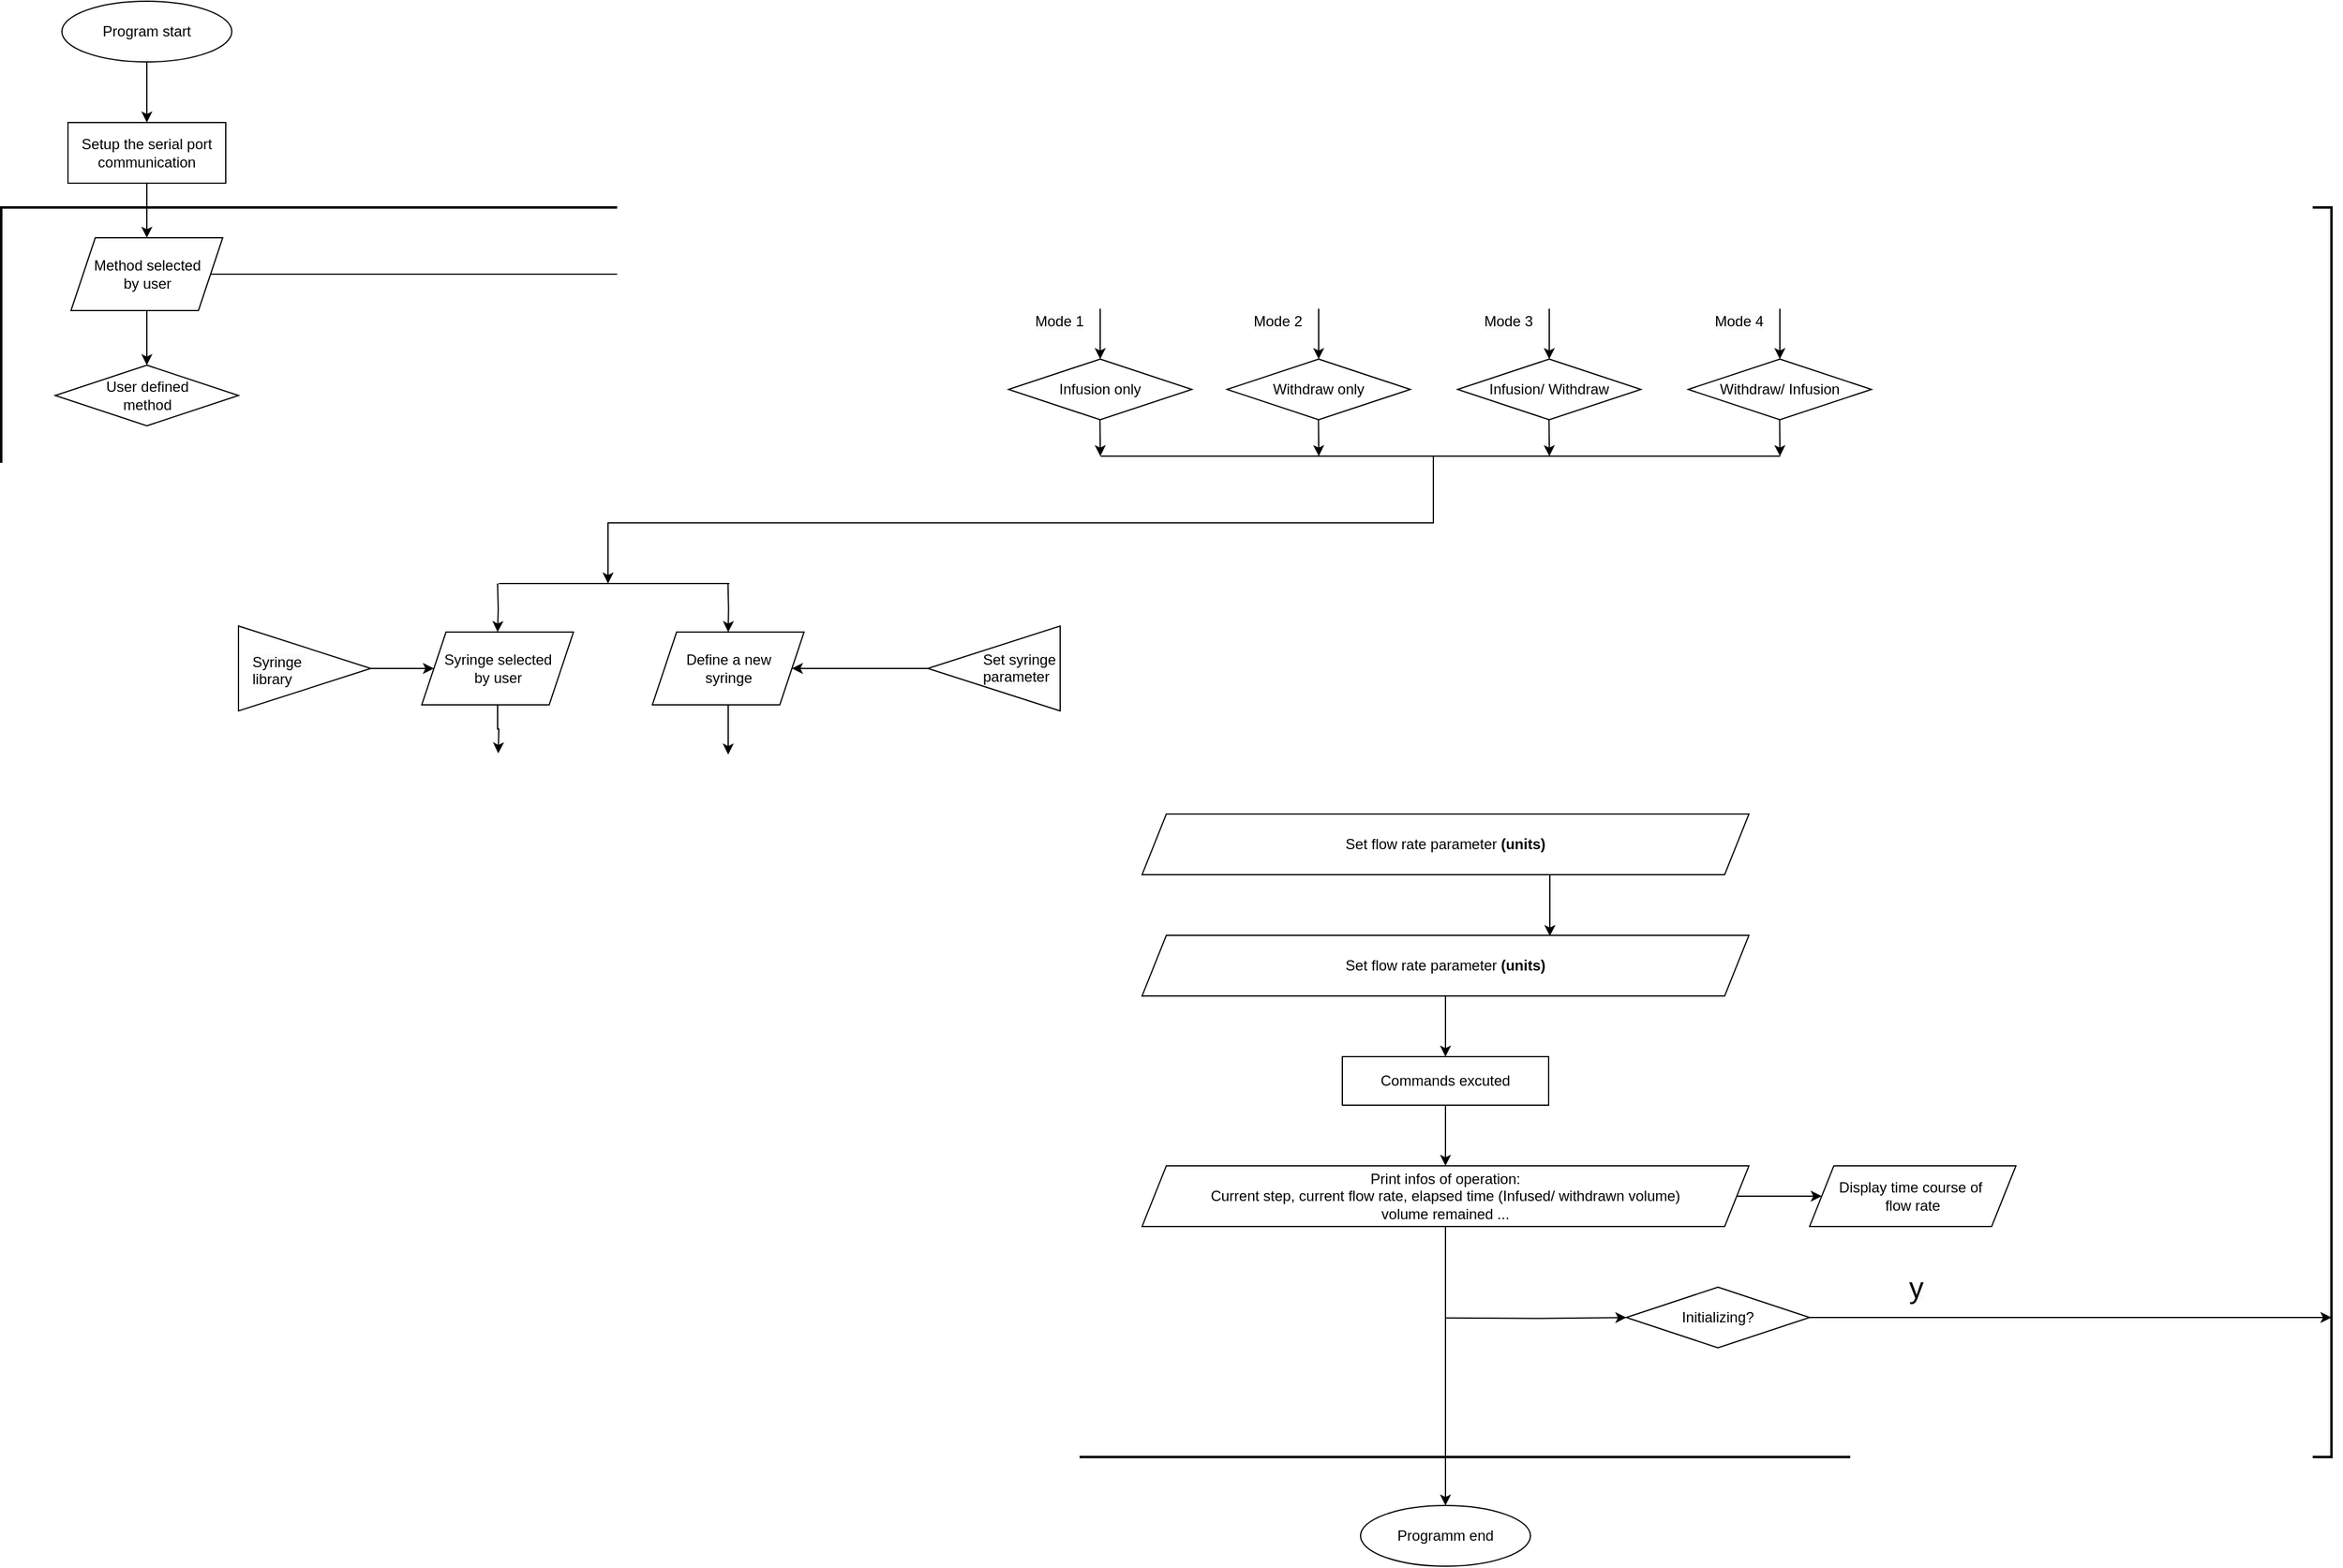 <mxfile version="21.1.2" type="github">
  <diagram name="第 1 页" id="UbuT9_GUXlCiMY3kkdqx">
    <mxGraphModel dx="1942" dy="1058" grid="1" gridSize="10" guides="1" tooltips="1" connect="1" arrows="1" fold="1" page="1" pageScale="1" pageWidth="2339" pageHeight="3300" math="0" shadow="0">
      <root>
        <mxCell id="0" />
        <mxCell id="1" parent="0" />
        <mxCell id="onwQynVuCHDmbatYqlRr-82" value="" style="rounded=0;whiteSpace=wrap;html=1;fillStyle=auto;fillColor=none;strokeWidth=2;" parent="1" vertex="1">
          <mxGeometry x="70" y="280" width="1920" height="1030" as="geometry" />
        </mxCell>
        <mxCell id="onwQynVuCHDmbatYqlRr-14" style="edgeStyle=orthogonalEdgeStyle;rounded=0;orthogonalLoop=1;jettySize=auto;html=1;exitX=0.5;exitY=1;exitDx=0;exitDy=0;" parent="1" source="f-1zvs-JG-OSIx-xGBcu-1" target="f-1zvs-JG-OSIx-xGBcu-2" edge="1">
          <mxGeometry relative="1" as="geometry" />
        </mxCell>
        <mxCell id="f-1zvs-JG-OSIx-xGBcu-1" value="Program start" style="ellipse;whiteSpace=wrap;html=1;labelBackgroundColor=none;" parent="1" vertex="1">
          <mxGeometry x="120" y="110" width="140" height="50" as="geometry" />
        </mxCell>
        <mxCell id="onwQynVuCHDmbatYqlRr-15" style="edgeStyle=orthogonalEdgeStyle;rounded=0;orthogonalLoop=1;jettySize=auto;html=1;exitX=0.5;exitY=1;exitDx=0;exitDy=0;" parent="1" source="f-1zvs-JG-OSIx-xGBcu-2" target="onwQynVuCHDmbatYqlRr-1" edge="1">
          <mxGeometry relative="1" as="geometry" />
        </mxCell>
        <mxCell id="f-1zvs-JG-OSIx-xGBcu-2" value="Setup the serial port communication" style="rounded=0;whiteSpace=wrap;html=1;labelBackgroundColor=none;" parent="1" vertex="1">
          <mxGeometry x="125" y="210" width="130" height="50" as="geometry" />
        </mxCell>
        <mxCell id="onwQynVuCHDmbatYqlRr-22" style="edgeStyle=orthogonalEdgeStyle;rounded=0;orthogonalLoop=1;jettySize=auto;html=1;exitX=0.5;exitY=1;exitDx=0;exitDy=0;" parent="1" edge="1">
          <mxGeometry relative="1" as="geometry">
            <mxPoint x="975.623" y="455.333" as="targetPoint" />
            <mxPoint x="975.29" y="455" as="sourcePoint" />
          </mxGeometry>
        </mxCell>
        <mxCell id="onwQynVuCHDmbatYqlRr-24" style="edgeStyle=orthogonalEdgeStyle;rounded=0;orthogonalLoop=1;jettySize=auto;html=1;exitX=0.5;exitY=1;exitDx=0;exitDy=0;" parent="1" edge="1">
          <mxGeometry relative="1" as="geometry">
            <mxPoint x="975.623" y="485" as="targetPoint" />
            <mxPoint x="975.29" y="455" as="sourcePoint" />
          </mxGeometry>
        </mxCell>
        <mxCell id="Zm2OJXLTSlOzFyLLAasa-3" value="Infusion only" style="rhombus;whiteSpace=wrap;html=1;labelBackgroundColor=none;" parent="1" vertex="1">
          <mxGeometry x="900" y="405" width="151" height="50" as="geometry" />
        </mxCell>
        <mxCell id="onwQynVuCHDmbatYqlRr-28" style="edgeStyle=orthogonalEdgeStyle;rounded=0;orthogonalLoop=1;jettySize=auto;html=1;exitX=0.5;exitY=1;exitDx=0;exitDy=0;" parent="1" edge="1">
          <mxGeometry relative="1" as="geometry">
            <mxPoint x="1155.623" y="485" as="targetPoint" />
            <mxPoint x="1155.29" y="455" as="sourcePoint" />
          </mxGeometry>
        </mxCell>
        <mxCell id="Zm2OJXLTSlOzFyLLAasa-4" value="Withdraw only" style="rhombus;whiteSpace=wrap;html=1;labelBackgroundColor=none;" parent="1" vertex="1">
          <mxGeometry x="1080" y="405" width="151" height="50" as="geometry" />
        </mxCell>
        <mxCell id="onwQynVuCHDmbatYqlRr-27" style="edgeStyle=orthogonalEdgeStyle;rounded=0;orthogonalLoop=1;jettySize=auto;html=1;exitX=0.5;exitY=1;exitDx=0;exitDy=0;" parent="1" edge="1">
          <mxGeometry relative="1" as="geometry">
            <mxPoint x="1345.623" y="485" as="targetPoint" />
            <mxPoint x="1345.29" y="455" as="sourcePoint" />
          </mxGeometry>
        </mxCell>
        <mxCell id="Zm2OJXLTSlOzFyLLAasa-5" value="Infusion/ Withdraw" style="rhombus;whiteSpace=wrap;html=1;labelBackgroundColor=none;" parent="1" vertex="1">
          <mxGeometry x="1270" y="405" width="151" height="50" as="geometry" />
        </mxCell>
        <mxCell id="onwQynVuCHDmbatYqlRr-25" style="edgeStyle=orthogonalEdgeStyle;rounded=0;orthogonalLoop=1;jettySize=auto;html=1;exitX=0.5;exitY=1;exitDx=0;exitDy=0;" parent="1" edge="1">
          <mxGeometry relative="1" as="geometry">
            <mxPoint x="1535.623" y="485" as="targetPoint" />
            <mxPoint x="1535.29" y="455" as="sourcePoint" />
          </mxGeometry>
        </mxCell>
        <mxCell id="Zm2OJXLTSlOzFyLLAasa-6" value="Withdraw/ Infusion" style="rhombus;whiteSpace=wrap;html=1;labelBackgroundColor=none;" parent="1" vertex="1">
          <mxGeometry x="1460" y="405" width="151" height="50" as="geometry" />
        </mxCell>
        <mxCell id="onwQynVuCHDmbatYqlRr-3" style="edgeStyle=orthogonalEdgeStyle;rounded=0;orthogonalLoop=1;jettySize=auto;html=1;exitX=1;exitY=0.5;exitDx=0;exitDy=0;entryX=0.5;entryY=0;entryDx=0;entryDy=0;" parent="1" source="onwQynVuCHDmbatYqlRr-1" target="Zm2OJXLTSlOzFyLLAasa-3" edge="1">
          <mxGeometry relative="1" as="geometry" />
        </mxCell>
        <mxCell id="onwQynVuCHDmbatYqlRr-6" style="edgeStyle=orthogonalEdgeStyle;rounded=0;orthogonalLoop=1;jettySize=auto;html=1;exitX=1;exitY=0.5;exitDx=0;exitDy=0;entryX=0.5;entryY=0;entryDx=0;entryDy=0;" parent="1" source="onwQynVuCHDmbatYqlRr-1" target="Zm2OJXLTSlOzFyLLAasa-4" edge="1">
          <mxGeometry relative="1" as="geometry" />
        </mxCell>
        <mxCell id="onwQynVuCHDmbatYqlRr-7" style="edgeStyle=orthogonalEdgeStyle;rounded=0;orthogonalLoop=1;jettySize=auto;html=1;exitX=1;exitY=0.5;exitDx=0;exitDy=0;" parent="1" source="onwQynVuCHDmbatYqlRr-1" target="Zm2OJXLTSlOzFyLLAasa-5" edge="1">
          <mxGeometry relative="1" as="geometry" />
        </mxCell>
        <mxCell id="onwQynVuCHDmbatYqlRr-8" style="edgeStyle=orthogonalEdgeStyle;rounded=0;orthogonalLoop=1;jettySize=auto;html=1;exitX=1;exitY=0.5;exitDx=0;exitDy=0;" parent="1" source="onwQynVuCHDmbatYqlRr-1" target="Zm2OJXLTSlOzFyLLAasa-6" edge="1">
          <mxGeometry relative="1" as="geometry" />
        </mxCell>
        <mxCell id="onwQynVuCHDmbatYqlRr-16" style="edgeStyle=orthogonalEdgeStyle;rounded=0;orthogonalLoop=1;jettySize=auto;html=1;exitX=0.5;exitY=1;exitDx=0;exitDy=0;entryX=0.5;entryY=0;entryDx=0;entryDy=0;" parent="1" source="onwQynVuCHDmbatYqlRr-1" target="onwQynVuCHDmbatYqlRr-13" edge="1">
          <mxGeometry relative="1" as="geometry" />
        </mxCell>
        <mxCell id="onwQynVuCHDmbatYqlRr-1" value="Method selected&lt;br style=&quot;border-color: var(--border-color);&quot;&gt;by user" style="shape=parallelogram;perimeter=parallelogramPerimeter;whiteSpace=wrap;html=1;fixedSize=1;labelBackgroundColor=none;" parent="1" vertex="1">
          <mxGeometry x="127.5" y="305" width="125" height="60" as="geometry" />
        </mxCell>
        <mxCell id="onwQynVuCHDmbatYqlRr-9" value="&lt;span style=&quot;color: rgb(0, 0, 0); font-family: Helvetica; font-size: 12px; font-style: normal; font-variant-ligatures: normal; font-variant-caps: normal; font-weight: 400; letter-spacing: normal; orphans: 2; text-align: center; text-indent: 0px; text-transform: none; widows: 2; word-spacing: 0px; -webkit-text-stroke-width: 0px; background-color: rgb(251, 251, 251); text-decoration-thickness: initial; text-decoration-style: initial; text-decoration-color: initial; float: none; display: inline !important;&quot;&gt;Mode 1&lt;/span&gt;" style="text;whiteSpace=wrap;html=1;" parent="1" vertex="1">
          <mxGeometry x="920" y="360" width="50" height="25" as="geometry" />
        </mxCell>
        <mxCell id="onwQynVuCHDmbatYqlRr-10" value="&lt;span style=&quot;color: rgb(0, 0, 0); font-family: Helvetica; font-size: 12px; font-style: normal; font-variant-ligatures: normal; font-variant-caps: normal; font-weight: 400; letter-spacing: normal; orphans: 2; text-align: center; text-indent: 0px; text-transform: none; widows: 2; word-spacing: 0px; -webkit-text-stroke-width: 0px; background-color: rgb(251, 251, 251); text-decoration-thickness: initial; text-decoration-style: initial; text-decoration-color: initial; float: none; display: inline !important;&quot;&gt;Mode 2&lt;/span&gt;" style="text;whiteSpace=wrap;html=1;" parent="1" vertex="1">
          <mxGeometry x="1100" y="360" width="50" height="25" as="geometry" />
        </mxCell>
        <mxCell id="onwQynVuCHDmbatYqlRr-11" value="&lt;span style=&quot;color: rgb(0, 0, 0); font-family: Helvetica; font-size: 12px; font-style: normal; font-variant-ligatures: normal; font-variant-caps: normal; font-weight: 400; letter-spacing: normal; orphans: 2; text-align: center; text-indent: 0px; text-transform: none; widows: 2; word-spacing: 0px; -webkit-text-stroke-width: 0px; background-color: rgb(251, 251, 251); text-decoration-thickness: initial; text-decoration-style: initial; text-decoration-color: initial; float: none; display: inline !important;&quot;&gt;Mode 3&lt;/span&gt;" style="text;whiteSpace=wrap;html=1;" parent="1" vertex="1">
          <mxGeometry x="1290" y="360" width="50" height="25" as="geometry" />
        </mxCell>
        <mxCell id="onwQynVuCHDmbatYqlRr-12" value="&lt;span style=&quot;color: rgb(0, 0, 0); font-family: Helvetica; font-size: 12px; font-style: normal; font-variant-ligatures: normal; font-variant-caps: normal; font-weight: 400; letter-spacing: normal; orphans: 2; text-align: center; text-indent: 0px; text-transform: none; widows: 2; word-spacing: 0px; -webkit-text-stroke-width: 0px; background-color: rgb(251, 251, 251); text-decoration-thickness: initial; text-decoration-style: initial; text-decoration-color: initial; float: none; display: inline !important;&quot;&gt;Mode 4&lt;/span&gt;" style="text;whiteSpace=wrap;html=1;" parent="1" vertex="1">
          <mxGeometry x="1480" y="360" width="50" height="25" as="geometry" />
        </mxCell>
        <mxCell id="onwQynVuCHDmbatYqlRr-13" value="User defined&lt;br&gt;method" style="rhombus;whiteSpace=wrap;html=1;labelBackgroundColor=none;" parent="1" vertex="1">
          <mxGeometry x="114.5" y="410" width="151" height="50" as="geometry" />
        </mxCell>
        <mxCell id="onwQynVuCHDmbatYqlRr-29" style="edgeStyle=orthogonalEdgeStyle;rounded=0;orthogonalLoop=1;jettySize=auto;html=1;exitX=0.5;exitY=0;exitDx=0;exitDy=0;entryX=0.5;entryY=0;entryDx=0;entryDy=0;" parent="1" target="onwQynVuCHDmbatYqlRr-19" edge="1">
          <mxGeometry relative="1" as="geometry">
            <mxPoint x="479" y="590" as="sourcePoint" />
          </mxGeometry>
        </mxCell>
        <mxCell id="onwQynVuCHDmbatYqlRr-46" style="edgeStyle=orthogonalEdgeStyle;rounded=0;orthogonalLoop=1;jettySize=auto;html=1;exitX=0.5;exitY=1;exitDx=0;exitDy=0;entryX=0.292;entryY=0;entryDx=0;entryDy=0;entryPerimeter=0;" parent="1" source="onwQynVuCHDmbatYqlRr-19" edge="1">
          <mxGeometry relative="1" as="geometry">
            <mxPoint x="479.5" y="730" as="targetPoint" />
          </mxGeometry>
        </mxCell>
        <mxCell id="onwQynVuCHDmbatYqlRr-19" value="Syringe selected&lt;br&gt;by user" style="shape=parallelogram;perimeter=parallelogramPerimeter;whiteSpace=wrap;html=1;fixedSize=1;labelBackgroundColor=none;" parent="1" vertex="1">
          <mxGeometry x="416.5" y="630" width="125" height="60" as="geometry" />
        </mxCell>
        <mxCell id="onwQynVuCHDmbatYqlRr-30" style="edgeStyle=orthogonalEdgeStyle;rounded=0;orthogonalLoop=1;jettySize=auto;html=1;exitX=0.5;exitY=0;exitDx=0;exitDy=0;entryX=0.5;entryY=0;entryDx=0;entryDy=0;" parent="1" target="onwQynVuCHDmbatYqlRr-20" edge="1">
          <mxGeometry relative="1" as="geometry">
            <mxPoint x="668.833" y="590" as="sourcePoint" />
          </mxGeometry>
        </mxCell>
        <mxCell id="onwQynVuCHDmbatYqlRr-47" style="edgeStyle=orthogonalEdgeStyle;rounded=0;orthogonalLoop=1;jettySize=auto;html=1;exitX=0.5;exitY=1;exitDx=0;exitDy=0;entryX=0.671;entryY=0.02;entryDx=0;entryDy=0;entryPerimeter=0;" parent="1" source="onwQynVuCHDmbatYqlRr-20" edge="1">
          <mxGeometry relative="1" as="geometry">
            <mxPoint x="669" y="731" as="targetPoint" />
          </mxGeometry>
        </mxCell>
        <mxCell id="onwQynVuCHDmbatYqlRr-20" value="Define a new&lt;br&gt;syringe" style="shape=parallelogram;perimeter=parallelogramPerimeter;whiteSpace=wrap;html=1;fixedSize=1;labelBackgroundColor=none;" parent="1" vertex="1">
          <mxGeometry x="606.5" y="630" width="125" height="60" as="geometry" />
        </mxCell>
        <mxCell id="onwQynVuCHDmbatYqlRr-23" value="" style="endArrow=none;html=1;rounded=0;" parent="1" edge="1">
          <mxGeometry width="50" height="50" relative="1" as="geometry">
            <mxPoint x="975.79" y="485" as="sourcePoint" />
            <mxPoint x="1535.79" y="485" as="targetPoint" />
          </mxGeometry>
        </mxCell>
        <mxCell id="onwQynVuCHDmbatYqlRr-32" style="edgeStyle=orthogonalEdgeStyle;rounded=0;orthogonalLoop=1;jettySize=auto;html=1;exitX=1;exitY=0.5;exitDx=0;exitDy=0;" parent="1" source="onwQynVuCHDmbatYqlRr-31" target="onwQynVuCHDmbatYqlRr-19" edge="1">
          <mxGeometry relative="1" as="geometry" />
        </mxCell>
        <mxCell id="onwQynVuCHDmbatYqlRr-37" style="edgeStyle=orthogonalEdgeStyle;rounded=0;orthogonalLoop=1;jettySize=auto;html=1;exitX=1;exitY=0.5;exitDx=0;exitDy=0;entryX=1;entryY=0.5;entryDx=0;entryDy=0;" parent="1" source="onwQynVuCHDmbatYqlRr-33" target="onwQynVuCHDmbatYqlRr-20" edge="1">
          <mxGeometry relative="1" as="geometry" />
        </mxCell>
        <mxCell id="onwQynVuCHDmbatYqlRr-36" value="&lt;span style=&quot;color: rgb(0, 0, 0); font-family: Helvetica; font-size: 12px; font-style: normal; font-variant-ligatures: normal; font-variant-caps: normal; font-weight: 400; letter-spacing: normal; orphans: 2; text-align: center; text-indent: 0px; text-transform: none; widows: 2; word-spacing: 0px; -webkit-text-stroke-width: 0px; background-color: rgb(251, 251, 251); text-decoration-thickness: initial; text-decoration-style: initial; text-decoration-color: initial; float: none; display: inline !important;&quot;&gt;Syringe&amp;nbsp;&lt;br&gt;library&lt;br&gt;&lt;/span&gt;" style="text;whiteSpace=wrap;html=1;" parent="1" vertex="1">
          <mxGeometry x="275" y="640.5" width="48.5" height="39.5" as="geometry" />
        </mxCell>
        <mxCell id="onwQynVuCHDmbatYqlRr-38" value="" style="group" parent="1" vertex="1" connectable="0">
          <mxGeometry x="833.5" y="625" width="113" height="70" as="geometry" />
        </mxCell>
        <mxCell id="onwQynVuCHDmbatYqlRr-33" value="" style="triangle;whiteSpace=wrap;html=1;rotation=-180;movable=1;resizable=1;rotatable=1;deletable=1;editable=1;locked=0;connectable=1;" parent="onwQynVuCHDmbatYqlRr-38" vertex="1">
          <mxGeometry width="109" height="70" as="geometry" />
        </mxCell>
        <mxCell id="onwQynVuCHDmbatYqlRr-35" value="&lt;span style=&quot;color: rgb(0, 0, 0); font-family: Helvetica; font-size: 12px; font-style: normal; font-variant-ligatures: normal; font-variant-caps: normal; font-weight: 400; letter-spacing: normal; orphans: 2; text-align: center; text-indent: 0px; text-transform: none; widows: 2; word-spacing: 0px; -webkit-text-stroke-width: 0px; background-color: rgb(251, 251, 251); text-decoration-thickness: initial; text-decoration-style: initial; text-decoration-color: initial; float: none; display: inline !important;&quot;&gt;Set syringe parameter&lt;/span&gt;" style="text;whiteSpace=wrap;html=1;movable=1;resizable=1;rotatable=1;deletable=1;editable=1;locked=0;connectable=1;" parent="onwQynVuCHDmbatYqlRr-38" vertex="1">
          <mxGeometry x="43" y="13.5" width="70" height="39.5" as="geometry" />
        </mxCell>
        <mxCell id="onwQynVuCHDmbatYqlRr-40" value="" style="group" parent="1" vertex="1" connectable="0">
          <mxGeometry x="265.5" y="625" width="109" height="70" as="geometry" />
        </mxCell>
        <mxCell id="onwQynVuCHDmbatYqlRr-31" value="" style="triangle;whiteSpace=wrap;html=1;" parent="onwQynVuCHDmbatYqlRr-40" vertex="1">
          <mxGeometry width="109" height="70" as="geometry" />
        </mxCell>
        <mxCell id="onwQynVuCHDmbatYqlRr-39" value="&lt;span style=&quot;color: rgb(0, 0, 0); font-family: Helvetica; font-size: 12px; font-style: normal; font-variant-ligatures: normal; font-variant-caps: normal; font-weight: 400; letter-spacing: normal; orphans: 2; text-align: center; text-indent: 0px; text-transform: none; widows: 2; word-spacing: 0px; -webkit-text-stroke-width: 0px; background-color: rgb(251, 251, 251); text-decoration-thickness: initial; text-decoration-style: initial; text-decoration-color: initial; float: none; display: inline !important;&quot;&gt;Syringe&amp;nbsp;&lt;br&gt;library&lt;br&gt;&lt;/span&gt;" style="text;whiteSpace=wrap;html=1;" parent="onwQynVuCHDmbatYqlRr-40" vertex="1">
          <mxGeometry x="9.25" y="15.5" width="48.5" height="39.5" as="geometry" />
        </mxCell>
        <mxCell id="onwQynVuCHDmbatYqlRr-42" value="Set flow rate parameter &lt;b&gt;(units)&lt;/b&gt;" style="shape=parallelogram;perimeter=parallelogramPerimeter;whiteSpace=wrap;html=1;fixedSize=1;labelBackgroundColor=none;" parent="1" vertex="1">
          <mxGeometry x="1010" y="780" width="500" height="50" as="geometry" />
        </mxCell>
        <mxCell id="onwQynVuCHDmbatYqlRr-56" style="edgeStyle=orthogonalEdgeStyle;rounded=0;orthogonalLoop=1;jettySize=auto;html=1;exitX=0.5;exitY=1;exitDx=0;exitDy=0;entryX=0.5;entryY=0;entryDx=0;entryDy=0;" parent="1" source="onwQynVuCHDmbatYqlRr-43" target="onwQynVuCHDmbatYqlRr-55" edge="1">
          <mxGeometry relative="1" as="geometry" />
        </mxCell>
        <mxCell id="onwQynVuCHDmbatYqlRr-43" value="Set flow rate parameter &lt;b&gt;(units)&lt;/b&gt;" style="shape=parallelogram;perimeter=parallelogramPerimeter;whiteSpace=wrap;html=1;fixedSize=1;labelBackgroundColor=none;" parent="1" vertex="1">
          <mxGeometry x="1010" y="880" width="500" height="50" as="geometry" />
        </mxCell>
        <mxCell id="onwQynVuCHDmbatYqlRr-44" value="Programm end" style="ellipse;whiteSpace=wrap;html=1;labelBackgroundColor=none;" parent="1" vertex="1">
          <mxGeometry x="1190" y="1350" width="140" height="50" as="geometry" />
        </mxCell>
        <mxCell id="onwQynVuCHDmbatYqlRr-51" style="edgeStyle=orthogonalEdgeStyle;rounded=0;orthogonalLoop=1;jettySize=auto;html=1;exitX=0.5;exitY=1;exitDx=0;exitDy=0;entryX=0.674;entryY=0.012;entryDx=0;entryDy=0;entryPerimeter=0;" parent="1" edge="1">
          <mxGeometry relative="1" as="geometry">
            <mxPoint x="1344.36" y="830" as="sourcePoint" />
            <mxPoint x="1346" y="880.6" as="targetPoint" />
            <Array as="points">
              <mxPoint x="1346" y="830" />
            </Array>
          </mxGeometry>
        </mxCell>
        <mxCell id="onwQynVuCHDmbatYqlRr-53" value="" style="endArrow=none;html=1;rounded=0;" parent="1" edge="1">
          <mxGeometry width="50" height="50" relative="1" as="geometry">
            <mxPoint x="480.0" y="590" as="sourcePoint" />
            <mxPoint x="670" y="590" as="targetPoint" />
          </mxGeometry>
        </mxCell>
        <mxCell id="onwQynVuCHDmbatYqlRr-54" value="" style="endArrow=classic;html=1;rounded=0;" parent="1" edge="1">
          <mxGeometry width="50" height="50" relative="1" as="geometry">
            <mxPoint x="1250" y="485" as="sourcePoint" />
            <mxPoint x="570" y="590" as="targetPoint" />
            <Array as="points">
              <mxPoint x="1250" y="540" />
              <mxPoint x="570" y="540" />
            </Array>
          </mxGeometry>
        </mxCell>
        <mxCell id="onwQynVuCHDmbatYqlRr-61" style="edgeStyle=orthogonalEdgeStyle;rounded=0;orthogonalLoop=1;jettySize=auto;html=1;exitX=0.5;exitY=1;exitDx=0;exitDy=0;entryX=0.5;entryY=0;entryDx=0;entryDy=0;" parent="1" source="onwQynVuCHDmbatYqlRr-55" target="onwQynVuCHDmbatYqlRr-58" edge="1">
          <mxGeometry relative="1" as="geometry" />
        </mxCell>
        <mxCell id="onwQynVuCHDmbatYqlRr-55" value="Commands excuted" style="rounded=0;whiteSpace=wrap;html=1;" parent="1" vertex="1">
          <mxGeometry x="1175" y="980" width="170" height="40" as="geometry" />
        </mxCell>
        <mxCell id="onwQynVuCHDmbatYqlRr-60" style="edgeStyle=orthogonalEdgeStyle;rounded=0;orthogonalLoop=1;jettySize=auto;html=1;exitX=1;exitY=0.5;exitDx=0;exitDy=0;entryX=0;entryY=0.5;entryDx=0;entryDy=0;" parent="1" source="onwQynVuCHDmbatYqlRr-58" target="onwQynVuCHDmbatYqlRr-59" edge="1">
          <mxGeometry relative="1" as="geometry" />
        </mxCell>
        <mxCell id="onwQynVuCHDmbatYqlRr-62" style="edgeStyle=orthogonalEdgeStyle;rounded=0;orthogonalLoop=1;jettySize=auto;html=1;exitX=0.5;exitY=1;exitDx=0;exitDy=0;entryX=0.5;entryY=0;entryDx=0;entryDy=0;" parent="1" source="onwQynVuCHDmbatYqlRr-58" target="onwQynVuCHDmbatYqlRr-44" edge="1">
          <mxGeometry relative="1" as="geometry" />
        </mxCell>
        <mxCell id="onwQynVuCHDmbatYqlRr-58" value="Print infos of operation:&lt;br&gt;Current step, current flow rate, elapsed time (Infused/ withdrawn volume)&lt;br&gt;volume remained ..." style="shape=parallelogram;perimeter=parallelogramPerimeter;whiteSpace=wrap;html=1;fixedSize=1;labelBackgroundColor=none;" parent="1" vertex="1">
          <mxGeometry x="1010" y="1070" width="500" height="50" as="geometry" />
        </mxCell>
        <mxCell id="onwQynVuCHDmbatYqlRr-59" value="Display time course of&amp;nbsp;&lt;br&gt;flow rate" style="shape=parallelogram;perimeter=parallelogramPerimeter;whiteSpace=wrap;html=1;fixedSize=1;labelBackgroundColor=none;" parent="1" vertex="1">
          <mxGeometry x="1560" y="1070" width="170" height="50" as="geometry" />
        </mxCell>
        <mxCell id="onwQynVuCHDmbatYqlRr-64" style="edgeStyle=orthogonalEdgeStyle;rounded=0;orthogonalLoop=1;jettySize=auto;html=1;exitX=0;exitY=0.5;exitDx=0;exitDy=0;entryX=0;entryY=0.5;entryDx=0;entryDy=0;" parent="1" target="onwQynVuCHDmbatYqlRr-63" edge="1">
          <mxGeometry relative="1" as="geometry">
            <mxPoint x="1260" y="1195.345" as="sourcePoint" />
          </mxGeometry>
        </mxCell>
        <mxCell id="onwQynVuCHDmbatYqlRr-87" style="edgeStyle=orthogonalEdgeStyle;rounded=0;orthogonalLoop=1;jettySize=auto;html=1;exitX=1;exitY=0.5;exitDx=0;exitDy=0;" parent="1" source="onwQynVuCHDmbatYqlRr-63" edge="1">
          <mxGeometry relative="1" as="geometry">
            <mxPoint x="1990" y="1195" as="targetPoint" />
          </mxGeometry>
        </mxCell>
        <mxCell id="onwQynVuCHDmbatYqlRr-63" value="Initializing?" style="rhombus;whiteSpace=wrap;html=1;labelBackgroundColor=none;" parent="1" vertex="1">
          <mxGeometry x="1409" y="1170" width="151" height="50" as="geometry" />
        </mxCell>
        <mxCell id="onwQynVuCHDmbatYqlRr-66" value="&lt;span style=&quot;color: rgb(0, 0, 0); font-family: Helvetica; font-style: normal; font-variant-ligatures: normal; font-variant-caps: normal; letter-spacing: normal; orphans: 2; text-align: center; text-indent: 0px; text-transform: none; widows: 2; word-spacing: 0px; -webkit-text-stroke-width: 0px; background-color: rgb(251, 251, 251); text-decoration-thickness: initial; text-decoration-style: initial; text-decoration-color: initial; float: none; display: inline !important;&quot;&gt;&lt;font style=&quot;font-size: 24px;&quot;&gt;y&lt;/font&gt;&lt;/span&gt;" style="text;whiteSpace=wrap;html=1;" parent="1" vertex="1">
          <mxGeometry x="1640" y="1150" width="100" height="40" as="geometry" />
        </mxCell>
      </root>
    </mxGraphModel>
  </diagram>
</mxfile>
